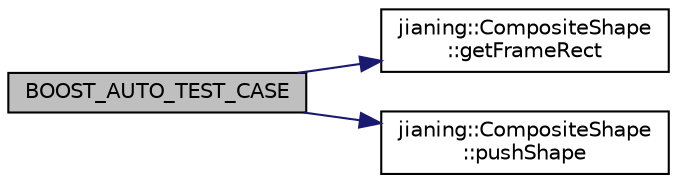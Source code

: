 digraph "BOOST_AUTO_TEST_CASE"
{
 // LATEX_PDF_SIZE
  edge [fontname="Helvetica",fontsize="10",labelfontname="Helvetica",labelfontsize="10"];
  node [fontname="Helvetica",fontsize="10",shape=record];
  rankdir="LR";
  Node1 [label="BOOST_AUTO_TEST_CASE",height=0.2,width=0.4,color="black", fillcolor="grey75", style="filled", fontcolor="black",tooltip=" "];
  Node1 -> Node2 [color="midnightblue",fontsize="10",style="solid",fontname="Helvetica"];
  Node2 [label="jianing::CompositeShape\l::getFrameRect",height=0.2,width=0.4,color="black", fillcolor="white", style="filled",URL="$classjianing_1_1_composite_shape.html#aa25d8bbaba7d88f992826bebf4a2aa51",tooltip=" "];
  Node1 -> Node3 [color="midnightblue",fontsize="10",style="solid",fontname="Helvetica"];
  Node3 [label="jianing::CompositeShape\l::pushShape",height=0.2,width=0.4,color="black", fillcolor="white", style="filled",URL="$classjianing_1_1_composite_shape.html#aec71c9f692ebd3ab7789382a633fa73f",tooltip=" "];
}
